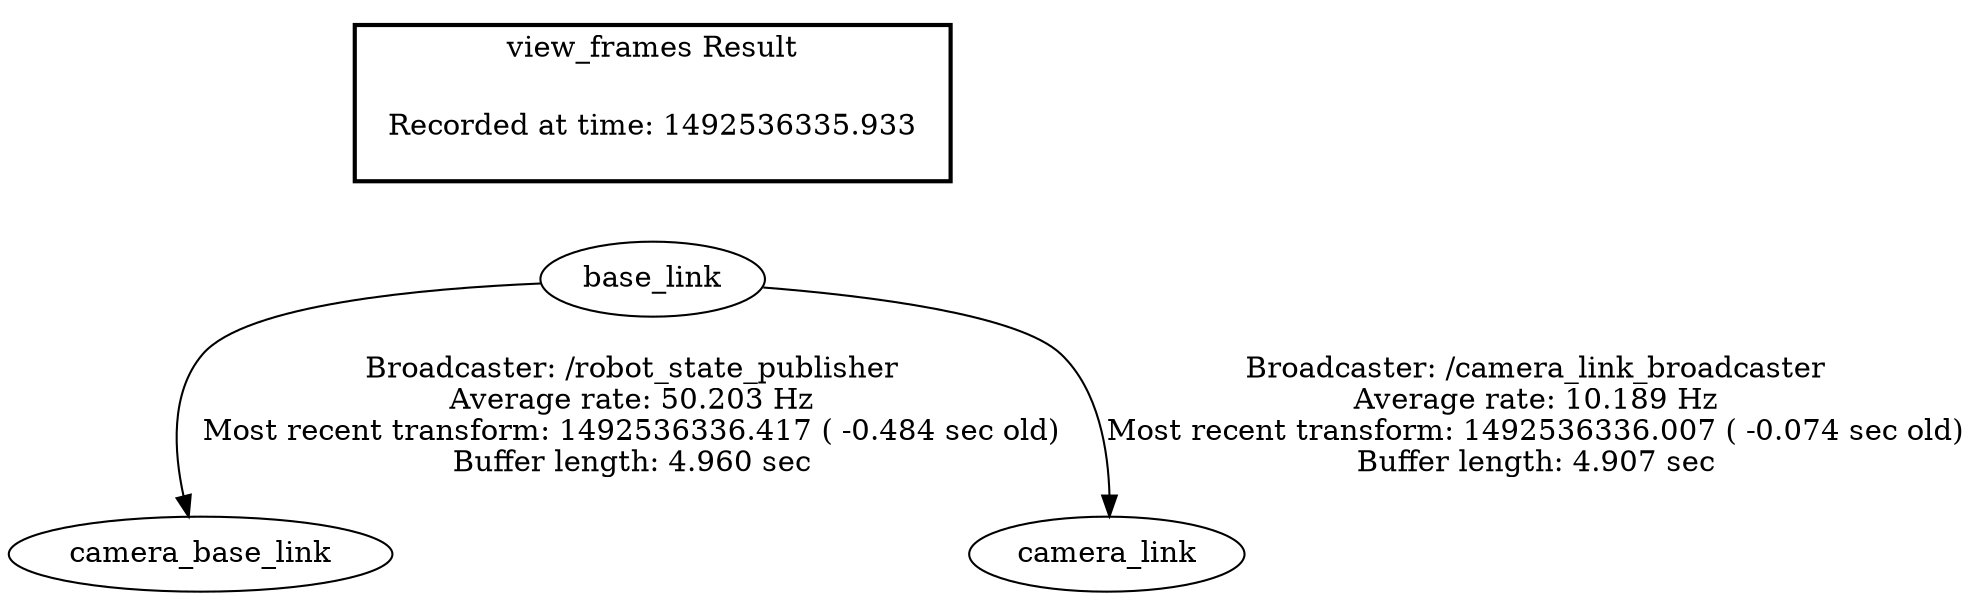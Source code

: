 digraph G {
"base_link" -> "camera_base_link"[label="Broadcaster: /robot_state_publisher\nAverage rate: 50.203 Hz\nMost recent transform: 1492536336.417 ( -0.484 sec old)\nBuffer length: 4.960 sec\n"];
"base_link" -> "camera_link"[label="Broadcaster: /camera_link_broadcaster\nAverage rate: 10.189 Hz\nMost recent transform: 1492536336.007 ( -0.074 sec old)\nBuffer length: 4.907 sec\n"];
edge [style=invis];
 subgraph cluster_legend { style=bold; color=black; label ="view_frames Result";
"Recorded at time: 1492536335.933"[ shape=plaintext ] ;
 }->"base_link";
}
